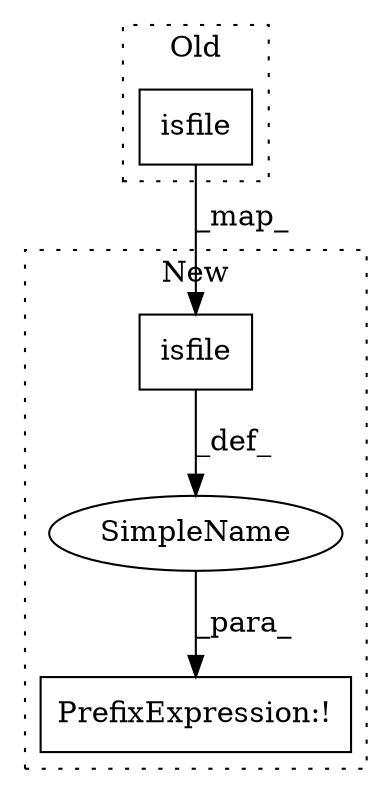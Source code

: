 digraph G {
subgraph cluster0 {
1 [label="isfile" a="32" s="13424,13498" l="7,1" shape="box"];
label = "Old";
style="dotted";
}
subgraph cluster1 {
2 [label="isfile" a="32" s="13100,13174" l="7,1" shape="box"];
3 [label="SimpleName" a="42" s="" l="" shape="ellipse"];
4 [label="PrefixExpression:!" a="38" s="13091" l="1" shape="box"];
label = "New";
style="dotted";
}
1 -> 2 [label="_map_"];
2 -> 3 [label="_def_"];
3 -> 4 [label="_para_"];
}